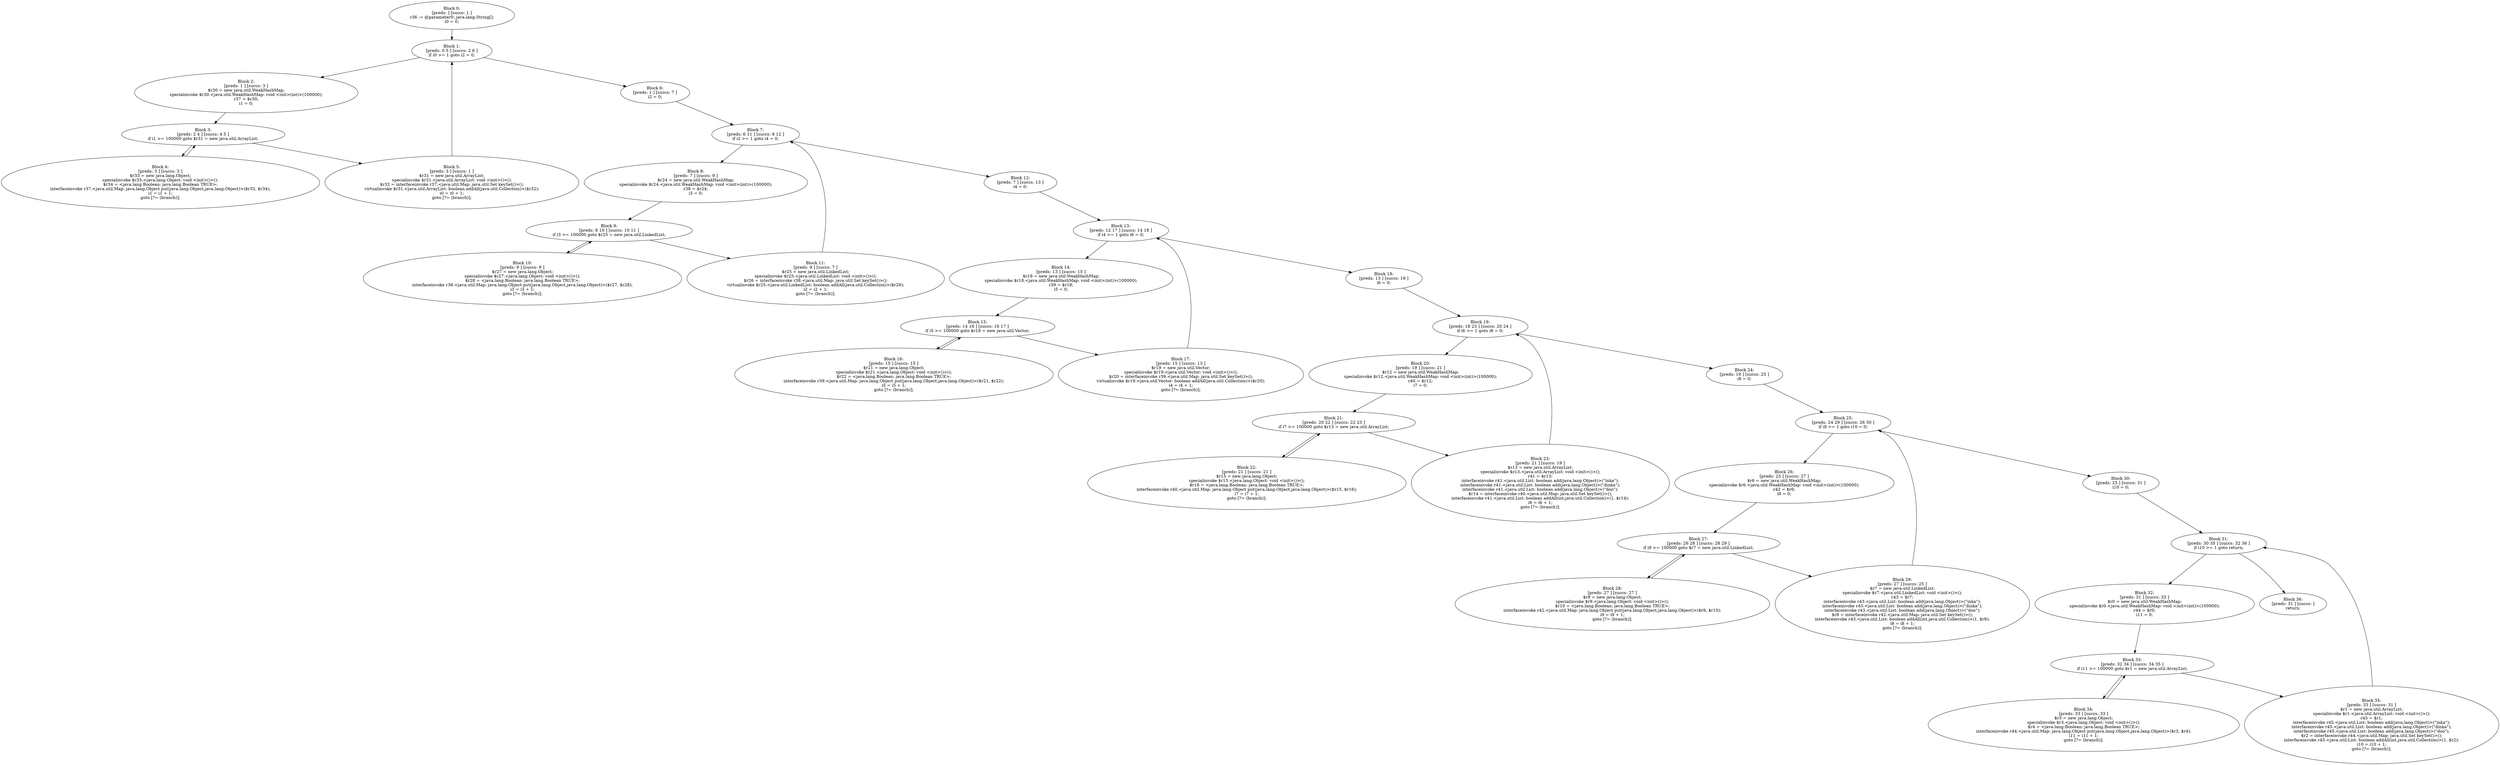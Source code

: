 digraph "unitGraph" {
    "Block 0:
[preds: ] [succs: 1 ]
r36 := @parameter0: java.lang.String[];
i0 = 0;
"
    "Block 1:
[preds: 0 5 ] [succs: 2 6 ]
if i0 >= 1 goto i2 = 0;
"
    "Block 2:
[preds: 1 ] [succs: 3 ]
$r30 = new java.util.WeakHashMap;
specialinvoke $r30.<java.util.WeakHashMap: void <init>(int)>(100000);
r37 = $r30;
i1 = 0;
"
    "Block 3:
[preds: 2 4 ] [succs: 4 5 ]
if i1 >= 100000 goto $r31 = new java.util.ArrayList;
"
    "Block 4:
[preds: 3 ] [succs: 3 ]
$r33 = new java.lang.Object;
specialinvoke $r33.<java.lang.Object: void <init>()>();
$r34 = <java.lang.Boolean: java.lang.Boolean TRUE>;
interfaceinvoke r37.<java.util.Map: java.lang.Object put(java.lang.Object,java.lang.Object)>($r33, $r34);
i1 = i1 + 1;
goto [?= (branch)];
"
    "Block 5:
[preds: 3 ] [succs: 1 ]
$r31 = new java.util.ArrayList;
specialinvoke $r31.<java.util.ArrayList: void <init>()>();
$r32 = interfaceinvoke r37.<java.util.Map: java.util.Set keySet()>();
virtualinvoke $r31.<java.util.ArrayList: boolean addAll(java.util.Collection)>($r32);
i0 = i0 + 1;
goto [?= (branch)];
"
    "Block 6:
[preds: 1 ] [succs: 7 ]
i2 = 0;
"
    "Block 7:
[preds: 6 11 ] [succs: 8 12 ]
if i2 >= 1 goto i4 = 0;
"
    "Block 8:
[preds: 7 ] [succs: 9 ]
$r24 = new java.util.WeakHashMap;
specialinvoke $r24.<java.util.WeakHashMap: void <init>(int)>(100000);
r38 = $r24;
i3 = 0;
"
    "Block 9:
[preds: 8 10 ] [succs: 10 11 ]
if i3 >= 100000 goto $r25 = new java.util.LinkedList;
"
    "Block 10:
[preds: 9 ] [succs: 9 ]
$r27 = new java.lang.Object;
specialinvoke $r27.<java.lang.Object: void <init>()>();
$r28 = <java.lang.Boolean: java.lang.Boolean TRUE>;
interfaceinvoke r38.<java.util.Map: java.lang.Object put(java.lang.Object,java.lang.Object)>($r27, $r28);
i3 = i3 + 1;
goto [?= (branch)];
"
    "Block 11:
[preds: 9 ] [succs: 7 ]
$r25 = new java.util.LinkedList;
specialinvoke $r25.<java.util.LinkedList: void <init>()>();
$r26 = interfaceinvoke r38.<java.util.Map: java.util.Set keySet()>();
virtualinvoke $r25.<java.util.LinkedList: boolean addAll(java.util.Collection)>($r26);
i2 = i2 + 1;
goto [?= (branch)];
"
    "Block 12:
[preds: 7 ] [succs: 13 ]
i4 = 0;
"
    "Block 13:
[preds: 12 17 ] [succs: 14 18 ]
if i4 >= 1 goto i6 = 0;
"
    "Block 14:
[preds: 13 ] [succs: 15 ]
$r18 = new java.util.WeakHashMap;
specialinvoke $r18.<java.util.WeakHashMap: void <init>(int)>(100000);
r39 = $r18;
i5 = 0;
"
    "Block 15:
[preds: 14 16 ] [succs: 16 17 ]
if i5 >= 100000 goto $r19 = new java.util.Vector;
"
    "Block 16:
[preds: 15 ] [succs: 15 ]
$r21 = new java.lang.Object;
specialinvoke $r21.<java.lang.Object: void <init>()>();
$r22 = <java.lang.Boolean: java.lang.Boolean TRUE>;
interfaceinvoke r39.<java.util.Map: java.lang.Object put(java.lang.Object,java.lang.Object)>($r21, $r22);
i5 = i5 + 1;
goto [?= (branch)];
"
    "Block 17:
[preds: 15 ] [succs: 13 ]
$r19 = new java.util.Vector;
specialinvoke $r19.<java.util.Vector: void <init>()>();
$r20 = interfaceinvoke r39.<java.util.Map: java.util.Set keySet()>();
virtualinvoke $r19.<java.util.Vector: boolean addAll(java.util.Collection)>($r20);
i4 = i4 + 1;
goto [?= (branch)];
"
    "Block 18:
[preds: 13 ] [succs: 19 ]
i6 = 0;
"
    "Block 19:
[preds: 18 23 ] [succs: 20 24 ]
if i6 >= 1 goto i8 = 0;
"
    "Block 20:
[preds: 19 ] [succs: 21 ]
$r12 = new java.util.WeakHashMap;
specialinvoke $r12.<java.util.WeakHashMap: void <init>(int)>(100000);
r40 = $r12;
i7 = 0;
"
    "Block 21:
[preds: 20 22 ] [succs: 22 23 ]
if i7 >= 100000 goto $r13 = new java.util.ArrayList;
"
    "Block 22:
[preds: 21 ] [succs: 21 ]
$r15 = new java.lang.Object;
specialinvoke $r15.<java.lang.Object: void <init>()>();
$r16 = <java.lang.Boolean: java.lang.Boolean TRUE>;
interfaceinvoke r40.<java.util.Map: java.lang.Object put(java.lang.Object,java.lang.Object)>($r15, $r16);
i7 = i7 + 1;
goto [?= (branch)];
"
    "Block 23:
[preds: 21 ] [succs: 19 ]
$r13 = new java.util.ArrayList;
specialinvoke $r13.<java.util.ArrayList: void <init>()>();
r41 = $r13;
interfaceinvoke r41.<java.util.List: boolean add(java.lang.Object)>(\"inka\");
interfaceinvoke r41.<java.util.List: boolean add(java.lang.Object)>(\"dinka\");
interfaceinvoke r41.<java.util.List: boolean add(java.lang.Object)>(\"doo\");
$r14 = interfaceinvoke r40.<java.util.Map: java.util.Set keySet()>();
interfaceinvoke r41.<java.util.List: boolean addAll(int,java.util.Collection)>(1, $r14);
i6 = i6 + 1;
goto [?= (branch)];
"
    "Block 24:
[preds: 19 ] [succs: 25 ]
i8 = 0;
"
    "Block 25:
[preds: 24 29 ] [succs: 26 30 ]
if i8 >= 1 goto i10 = 0;
"
    "Block 26:
[preds: 25 ] [succs: 27 ]
$r6 = new java.util.WeakHashMap;
specialinvoke $r6.<java.util.WeakHashMap: void <init>(int)>(100000);
r42 = $r6;
i9 = 0;
"
    "Block 27:
[preds: 26 28 ] [succs: 28 29 ]
if i9 >= 100000 goto $r7 = new java.util.LinkedList;
"
    "Block 28:
[preds: 27 ] [succs: 27 ]
$r9 = new java.lang.Object;
specialinvoke $r9.<java.lang.Object: void <init>()>();
$r10 = <java.lang.Boolean: java.lang.Boolean TRUE>;
interfaceinvoke r42.<java.util.Map: java.lang.Object put(java.lang.Object,java.lang.Object)>($r9, $r10);
i9 = i9 + 1;
goto [?= (branch)];
"
    "Block 29:
[preds: 27 ] [succs: 25 ]
$r7 = new java.util.LinkedList;
specialinvoke $r7.<java.util.LinkedList: void <init>()>();
r43 = $r7;
interfaceinvoke r43.<java.util.List: boolean add(java.lang.Object)>(\"inka\");
interfaceinvoke r43.<java.util.List: boolean add(java.lang.Object)>(\"dinka\");
interfaceinvoke r43.<java.util.List: boolean add(java.lang.Object)>(\"doo\");
$r8 = interfaceinvoke r42.<java.util.Map: java.util.Set keySet()>();
interfaceinvoke r43.<java.util.List: boolean addAll(int,java.util.Collection)>(1, $r8);
i8 = i8 + 1;
goto [?= (branch)];
"
    "Block 30:
[preds: 25 ] [succs: 31 ]
i10 = 0;
"
    "Block 31:
[preds: 30 35 ] [succs: 32 36 ]
if i10 >= 1 goto return;
"
    "Block 32:
[preds: 31 ] [succs: 33 ]
$r0 = new java.util.WeakHashMap;
specialinvoke $r0.<java.util.WeakHashMap: void <init>(int)>(100000);
r44 = $r0;
i11 = 0;
"
    "Block 33:
[preds: 32 34 ] [succs: 34 35 ]
if i11 >= 100000 goto $r1 = new java.util.ArrayList;
"
    "Block 34:
[preds: 33 ] [succs: 33 ]
$r3 = new java.lang.Object;
specialinvoke $r3.<java.lang.Object: void <init>()>();
$r4 = <java.lang.Boolean: java.lang.Boolean TRUE>;
interfaceinvoke r44.<java.util.Map: java.lang.Object put(java.lang.Object,java.lang.Object)>($r3, $r4);
i11 = i11 + 1;
goto [?= (branch)];
"
    "Block 35:
[preds: 33 ] [succs: 31 ]
$r1 = new java.util.ArrayList;
specialinvoke $r1.<java.util.ArrayList: void <init>()>();
r45 = $r1;
interfaceinvoke r45.<java.util.List: boolean add(java.lang.Object)>(\"inka\");
interfaceinvoke r45.<java.util.List: boolean add(java.lang.Object)>(\"dinka\");
interfaceinvoke r45.<java.util.List: boolean add(java.lang.Object)>(\"doo\");
$r2 = interfaceinvoke r44.<java.util.Map: java.util.Set keySet()>();
interfaceinvoke r45.<java.util.List: boolean addAll(int,java.util.Collection)>(1, $r2);
i10 = i10 + 1;
goto [?= (branch)];
"
    "Block 36:
[preds: 31 ] [succs: ]
return;
"
    "Block 0:
[preds: ] [succs: 1 ]
r36 := @parameter0: java.lang.String[];
i0 = 0;
"->"Block 1:
[preds: 0 5 ] [succs: 2 6 ]
if i0 >= 1 goto i2 = 0;
";
    "Block 1:
[preds: 0 5 ] [succs: 2 6 ]
if i0 >= 1 goto i2 = 0;
"->"Block 2:
[preds: 1 ] [succs: 3 ]
$r30 = new java.util.WeakHashMap;
specialinvoke $r30.<java.util.WeakHashMap: void <init>(int)>(100000);
r37 = $r30;
i1 = 0;
";
    "Block 1:
[preds: 0 5 ] [succs: 2 6 ]
if i0 >= 1 goto i2 = 0;
"->"Block 6:
[preds: 1 ] [succs: 7 ]
i2 = 0;
";
    "Block 2:
[preds: 1 ] [succs: 3 ]
$r30 = new java.util.WeakHashMap;
specialinvoke $r30.<java.util.WeakHashMap: void <init>(int)>(100000);
r37 = $r30;
i1 = 0;
"->"Block 3:
[preds: 2 4 ] [succs: 4 5 ]
if i1 >= 100000 goto $r31 = new java.util.ArrayList;
";
    "Block 3:
[preds: 2 4 ] [succs: 4 5 ]
if i1 >= 100000 goto $r31 = new java.util.ArrayList;
"->"Block 4:
[preds: 3 ] [succs: 3 ]
$r33 = new java.lang.Object;
specialinvoke $r33.<java.lang.Object: void <init>()>();
$r34 = <java.lang.Boolean: java.lang.Boolean TRUE>;
interfaceinvoke r37.<java.util.Map: java.lang.Object put(java.lang.Object,java.lang.Object)>($r33, $r34);
i1 = i1 + 1;
goto [?= (branch)];
";
    "Block 3:
[preds: 2 4 ] [succs: 4 5 ]
if i1 >= 100000 goto $r31 = new java.util.ArrayList;
"->"Block 5:
[preds: 3 ] [succs: 1 ]
$r31 = new java.util.ArrayList;
specialinvoke $r31.<java.util.ArrayList: void <init>()>();
$r32 = interfaceinvoke r37.<java.util.Map: java.util.Set keySet()>();
virtualinvoke $r31.<java.util.ArrayList: boolean addAll(java.util.Collection)>($r32);
i0 = i0 + 1;
goto [?= (branch)];
";
    "Block 4:
[preds: 3 ] [succs: 3 ]
$r33 = new java.lang.Object;
specialinvoke $r33.<java.lang.Object: void <init>()>();
$r34 = <java.lang.Boolean: java.lang.Boolean TRUE>;
interfaceinvoke r37.<java.util.Map: java.lang.Object put(java.lang.Object,java.lang.Object)>($r33, $r34);
i1 = i1 + 1;
goto [?= (branch)];
"->"Block 3:
[preds: 2 4 ] [succs: 4 5 ]
if i1 >= 100000 goto $r31 = new java.util.ArrayList;
";
    "Block 5:
[preds: 3 ] [succs: 1 ]
$r31 = new java.util.ArrayList;
specialinvoke $r31.<java.util.ArrayList: void <init>()>();
$r32 = interfaceinvoke r37.<java.util.Map: java.util.Set keySet()>();
virtualinvoke $r31.<java.util.ArrayList: boolean addAll(java.util.Collection)>($r32);
i0 = i0 + 1;
goto [?= (branch)];
"->"Block 1:
[preds: 0 5 ] [succs: 2 6 ]
if i0 >= 1 goto i2 = 0;
";
    "Block 6:
[preds: 1 ] [succs: 7 ]
i2 = 0;
"->"Block 7:
[preds: 6 11 ] [succs: 8 12 ]
if i2 >= 1 goto i4 = 0;
";
    "Block 7:
[preds: 6 11 ] [succs: 8 12 ]
if i2 >= 1 goto i4 = 0;
"->"Block 8:
[preds: 7 ] [succs: 9 ]
$r24 = new java.util.WeakHashMap;
specialinvoke $r24.<java.util.WeakHashMap: void <init>(int)>(100000);
r38 = $r24;
i3 = 0;
";
    "Block 7:
[preds: 6 11 ] [succs: 8 12 ]
if i2 >= 1 goto i4 = 0;
"->"Block 12:
[preds: 7 ] [succs: 13 ]
i4 = 0;
";
    "Block 8:
[preds: 7 ] [succs: 9 ]
$r24 = new java.util.WeakHashMap;
specialinvoke $r24.<java.util.WeakHashMap: void <init>(int)>(100000);
r38 = $r24;
i3 = 0;
"->"Block 9:
[preds: 8 10 ] [succs: 10 11 ]
if i3 >= 100000 goto $r25 = new java.util.LinkedList;
";
    "Block 9:
[preds: 8 10 ] [succs: 10 11 ]
if i3 >= 100000 goto $r25 = new java.util.LinkedList;
"->"Block 10:
[preds: 9 ] [succs: 9 ]
$r27 = new java.lang.Object;
specialinvoke $r27.<java.lang.Object: void <init>()>();
$r28 = <java.lang.Boolean: java.lang.Boolean TRUE>;
interfaceinvoke r38.<java.util.Map: java.lang.Object put(java.lang.Object,java.lang.Object)>($r27, $r28);
i3 = i3 + 1;
goto [?= (branch)];
";
    "Block 9:
[preds: 8 10 ] [succs: 10 11 ]
if i3 >= 100000 goto $r25 = new java.util.LinkedList;
"->"Block 11:
[preds: 9 ] [succs: 7 ]
$r25 = new java.util.LinkedList;
specialinvoke $r25.<java.util.LinkedList: void <init>()>();
$r26 = interfaceinvoke r38.<java.util.Map: java.util.Set keySet()>();
virtualinvoke $r25.<java.util.LinkedList: boolean addAll(java.util.Collection)>($r26);
i2 = i2 + 1;
goto [?= (branch)];
";
    "Block 10:
[preds: 9 ] [succs: 9 ]
$r27 = new java.lang.Object;
specialinvoke $r27.<java.lang.Object: void <init>()>();
$r28 = <java.lang.Boolean: java.lang.Boolean TRUE>;
interfaceinvoke r38.<java.util.Map: java.lang.Object put(java.lang.Object,java.lang.Object)>($r27, $r28);
i3 = i3 + 1;
goto [?= (branch)];
"->"Block 9:
[preds: 8 10 ] [succs: 10 11 ]
if i3 >= 100000 goto $r25 = new java.util.LinkedList;
";
    "Block 11:
[preds: 9 ] [succs: 7 ]
$r25 = new java.util.LinkedList;
specialinvoke $r25.<java.util.LinkedList: void <init>()>();
$r26 = interfaceinvoke r38.<java.util.Map: java.util.Set keySet()>();
virtualinvoke $r25.<java.util.LinkedList: boolean addAll(java.util.Collection)>($r26);
i2 = i2 + 1;
goto [?= (branch)];
"->"Block 7:
[preds: 6 11 ] [succs: 8 12 ]
if i2 >= 1 goto i4 = 0;
";
    "Block 12:
[preds: 7 ] [succs: 13 ]
i4 = 0;
"->"Block 13:
[preds: 12 17 ] [succs: 14 18 ]
if i4 >= 1 goto i6 = 0;
";
    "Block 13:
[preds: 12 17 ] [succs: 14 18 ]
if i4 >= 1 goto i6 = 0;
"->"Block 14:
[preds: 13 ] [succs: 15 ]
$r18 = new java.util.WeakHashMap;
specialinvoke $r18.<java.util.WeakHashMap: void <init>(int)>(100000);
r39 = $r18;
i5 = 0;
";
    "Block 13:
[preds: 12 17 ] [succs: 14 18 ]
if i4 >= 1 goto i6 = 0;
"->"Block 18:
[preds: 13 ] [succs: 19 ]
i6 = 0;
";
    "Block 14:
[preds: 13 ] [succs: 15 ]
$r18 = new java.util.WeakHashMap;
specialinvoke $r18.<java.util.WeakHashMap: void <init>(int)>(100000);
r39 = $r18;
i5 = 0;
"->"Block 15:
[preds: 14 16 ] [succs: 16 17 ]
if i5 >= 100000 goto $r19 = new java.util.Vector;
";
    "Block 15:
[preds: 14 16 ] [succs: 16 17 ]
if i5 >= 100000 goto $r19 = new java.util.Vector;
"->"Block 16:
[preds: 15 ] [succs: 15 ]
$r21 = new java.lang.Object;
specialinvoke $r21.<java.lang.Object: void <init>()>();
$r22 = <java.lang.Boolean: java.lang.Boolean TRUE>;
interfaceinvoke r39.<java.util.Map: java.lang.Object put(java.lang.Object,java.lang.Object)>($r21, $r22);
i5 = i5 + 1;
goto [?= (branch)];
";
    "Block 15:
[preds: 14 16 ] [succs: 16 17 ]
if i5 >= 100000 goto $r19 = new java.util.Vector;
"->"Block 17:
[preds: 15 ] [succs: 13 ]
$r19 = new java.util.Vector;
specialinvoke $r19.<java.util.Vector: void <init>()>();
$r20 = interfaceinvoke r39.<java.util.Map: java.util.Set keySet()>();
virtualinvoke $r19.<java.util.Vector: boolean addAll(java.util.Collection)>($r20);
i4 = i4 + 1;
goto [?= (branch)];
";
    "Block 16:
[preds: 15 ] [succs: 15 ]
$r21 = new java.lang.Object;
specialinvoke $r21.<java.lang.Object: void <init>()>();
$r22 = <java.lang.Boolean: java.lang.Boolean TRUE>;
interfaceinvoke r39.<java.util.Map: java.lang.Object put(java.lang.Object,java.lang.Object)>($r21, $r22);
i5 = i5 + 1;
goto [?= (branch)];
"->"Block 15:
[preds: 14 16 ] [succs: 16 17 ]
if i5 >= 100000 goto $r19 = new java.util.Vector;
";
    "Block 17:
[preds: 15 ] [succs: 13 ]
$r19 = new java.util.Vector;
specialinvoke $r19.<java.util.Vector: void <init>()>();
$r20 = interfaceinvoke r39.<java.util.Map: java.util.Set keySet()>();
virtualinvoke $r19.<java.util.Vector: boolean addAll(java.util.Collection)>($r20);
i4 = i4 + 1;
goto [?= (branch)];
"->"Block 13:
[preds: 12 17 ] [succs: 14 18 ]
if i4 >= 1 goto i6 = 0;
";
    "Block 18:
[preds: 13 ] [succs: 19 ]
i6 = 0;
"->"Block 19:
[preds: 18 23 ] [succs: 20 24 ]
if i6 >= 1 goto i8 = 0;
";
    "Block 19:
[preds: 18 23 ] [succs: 20 24 ]
if i6 >= 1 goto i8 = 0;
"->"Block 20:
[preds: 19 ] [succs: 21 ]
$r12 = new java.util.WeakHashMap;
specialinvoke $r12.<java.util.WeakHashMap: void <init>(int)>(100000);
r40 = $r12;
i7 = 0;
";
    "Block 19:
[preds: 18 23 ] [succs: 20 24 ]
if i6 >= 1 goto i8 = 0;
"->"Block 24:
[preds: 19 ] [succs: 25 ]
i8 = 0;
";
    "Block 20:
[preds: 19 ] [succs: 21 ]
$r12 = new java.util.WeakHashMap;
specialinvoke $r12.<java.util.WeakHashMap: void <init>(int)>(100000);
r40 = $r12;
i7 = 0;
"->"Block 21:
[preds: 20 22 ] [succs: 22 23 ]
if i7 >= 100000 goto $r13 = new java.util.ArrayList;
";
    "Block 21:
[preds: 20 22 ] [succs: 22 23 ]
if i7 >= 100000 goto $r13 = new java.util.ArrayList;
"->"Block 22:
[preds: 21 ] [succs: 21 ]
$r15 = new java.lang.Object;
specialinvoke $r15.<java.lang.Object: void <init>()>();
$r16 = <java.lang.Boolean: java.lang.Boolean TRUE>;
interfaceinvoke r40.<java.util.Map: java.lang.Object put(java.lang.Object,java.lang.Object)>($r15, $r16);
i7 = i7 + 1;
goto [?= (branch)];
";
    "Block 21:
[preds: 20 22 ] [succs: 22 23 ]
if i7 >= 100000 goto $r13 = new java.util.ArrayList;
"->"Block 23:
[preds: 21 ] [succs: 19 ]
$r13 = new java.util.ArrayList;
specialinvoke $r13.<java.util.ArrayList: void <init>()>();
r41 = $r13;
interfaceinvoke r41.<java.util.List: boolean add(java.lang.Object)>(\"inka\");
interfaceinvoke r41.<java.util.List: boolean add(java.lang.Object)>(\"dinka\");
interfaceinvoke r41.<java.util.List: boolean add(java.lang.Object)>(\"doo\");
$r14 = interfaceinvoke r40.<java.util.Map: java.util.Set keySet()>();
interfaceinvoke r41.<java.util.List: boolean addAll(int,java.util.Collection)>(1, $r14);
i6 = i6 + 1;
goto [?= (branch)];
";
    "Block 22:
[preds: 21 ] [succs: 21 ]
$r15 = new java.lang.Object;
specialinvoke $r15.<java.lang.Object: void <init>()>();
$r16 = <java.lang.Boolean: java.lang.Boolean TRUE>;
interfaceinvoke r40.<java.util.Map: java.lang.Object put(java.lang.Object,java.lang.Object)>($r15, $r16);
i7 = i7 + 1;
goto [?= (branch)];
"->"Block 21:
[preds: 20 22 ] [succs: 22 23 ]
if i7 >= 100000 goto $r13 = new java.util.ArrayList;
";
    "Block 23:
[preds: 21 ] [succs: 19 ]
$r13 = new java.util.ArrayList;
specialinvoke $r13.<java.util.ArrayList: void <init>()>();
r41 = $r13;
interfaceinvoke r41.<java.util.List: boolean add(java.lang.Object)>(\"inka\");
interfaceinvoke r41.<java.util.List: boolean add(java.lang.Object)>(\"dinka\");
interfaceinvoke r41.<java.util.List: boolean add(java.lang.Object)>(\"doo\");
$r14 = interfaceinvoke r40.<java.util.Map: java.util.Set keySet()>();
interfaceinvoke r41.<java.util.List: boolean addAll(int,java.util.Collection)>(1, $r14);
i6 = i6 + 1;
goto [?= (branch)];
"->"Block 19:
[preds: 18 23 ] [succs: 20 24 ]
if i6 >= 1 goto i8 = 0;
";
    "Block 24:
[preds: 19 ] [succs: 25 ]
i8 = 0;
"->"Block 25:
[preds: 24 29 ] [succs: 26 30 ]
if i8 >= 1 goto i10 = 0;
";
    "Block 25:
[preds: 24 29 ] [succs: 26 30 ]
if i8 >= 1 goto i10 = 0;
"->"Block 26:
[preds: 25 ] [succs: 27 ]
$r6 = new java.util.WeakHashMap;
specialinvoke $r6.<java.util.WeakHashMap: void <init>(int)>(100000);
r42 = $r6;
i9 = 0;
";
    "Block 25:
[preds: 24 29 ] [succs: 26 30 ]
if i8 >= 1 goto i10 = 0;
"->"Block 30:
[preds: 25 ] [succs: 31 ]
i10 = 0;
";
    "Block 26:
[preds: 25 ] [succs: 27 ]
$r6 = new java.util.WeakHashMap;
specialinvoke $r6.<java.util.WeakHashMap: void <init>(int)>(100000);
r42 = $r6;
i9 = 0;
"->"Block 27:
[preds: 26 28 ] [succs: 28 29 ]
if i9 >= 100000 goto $r7 = new java.util.LinkedList;
";
    "Block 27:
[preds: 26 28 ] [succs: 28 29 ]
if i9 >= 100000 goto $r7 = new java.util.LinkedList;
"->"Block 28:
[preds: 27 ] [succs: 27 ]
$r9 = new java.lang.Object;
specialinvoke $r9.<java.lang.Object: void <init>()>();
$r10 = <java.lang.Boolean: java.lang.Boolean TRUE>;
interfaceinvoke r42.<java.util.Map: java.lang.Object put(java.lang.Object,java.lang.Object)>($r9, $r10);
i9 = i9 + 1;
goto [?= (branch)];
";
    "Block 27:
[preds: 26 28 ] [succs: 28 29 ]
if i9 >= 100000 goto $r7 = new java.util.LinkedList;
"->"Block 29:
[preds: 27 ] [succs: 25 ]
$r7 = new java.util.LinkedList;
specialinvoke $r7.<java.util.LinkedList: void <init>()>();
r43 = $r7;
interfaceinvoke r43.<java.util.List: boolean add(java.lang.Object)>(\"inka\");
interfaceinvoke r43.<java.util.List: boolean add(java.lang.Object)>(\"dinka\");
interfaceinvoke r43.<java.util.List: boolean add(java.lang.Object)>(\"doo\");
$r8 = interfaceinvoke r42.<java.util.Map: java.util.Set keySet()>();
interfaceinvoke r43.<java.util.List: boolean addAll(int,java.util.Collection)>(1, $r8);
i8 = i8 + 1;
goto [?= (branch)];
";
    "Block 28:
[preds: 27 ] [succs: 27 ]
$r9 = new java.lang.Object;
specialinvoke $r9.<java.lang.Object: void <init>()>();
$r10 = <java.lang.Boolean: java.lang.Boolean TRUE>;
interfaceinvoke r42.<java.util.Map: java.lang.Object put(java.lang.Object,java.lang.Object)>($r9, $r10);
i9 = i9 + 1;
goto [?= (branch)];
"->"Block 27:
[preds: 26 28 ] [succs: 28 29 ]
if i9 >= 100000 goto $r7 = new java.util.LinkedList;
";
    "Block 29:
[preds: 27 ] [succs: 25 ]
$r7 = new java.util.LinkedList;
specialinvoke $r7.<java.util.LinkedList: void <init>()>();
r43 = $r7;
interfaceinvoke r43.<java.util.List: boolean add(java.lang.Object)>(\"inka\");
interfaceinvoke r43.<java.util.List: boolean add(java.lang.Object)>(\"dinka\");
interfaceinvoke r43.<java.util.List: boolean add(java.lang.Object)>(\"doo\");
$r8 = interfaceinvoke r42.<java.util.Map: java.util.Set keySet()>();
interfaceinvoke r43.<java.util.List: boolean addAll(int,java.util.Collection)>(1, $r8);
i8 = i8 + 1;
goto [?= (branch)];
"->"Block 25:
[preds: 24 29 ] [succs: 26 30 ]
if i8 >= 1 goto i10 = 0;
";
    "Block 30:
[preds: 25 ] [succs: 31 ]
i10 = 0;
"->"Block 31:
[preds: 30 35 ] [succs: 32 36 ]
if i10 >= 1 goto return;
";
    "Block 31:
[preds: 30 35 ] [succs: 32 36 ]
if i10 >= 1 goto return;
"->"Block 32:
[preds: 31 ] [succs: 33 ]
$r0 = new java.util.WeakHashMap;
specialinvoke $r0.<java.util.WeakHashMap: void <init>(int)>(100000);
r44 = $r0;
i11 = 0;
";
    "Block 31:
[preds: 30 35 ] [succs: 32 36 ]
if i10 >= 1 goto return;
"->"Block 36:
[preds: 31 ] [succs: ]
return;
";
    "Block 32:
[preds: 31 ] [succs: 33 ]
$r0 = new java.util.WeakHashMap;
specialinvoke $r0.<java.util.WeakHashMap: void <init>(int)>(100000);
r44 = $r0;
i11 = 0;
"->"Block 33:
[preds: 32 34 ] [succs: 34 35 ]
if i11 >= 100000 goto $r1 = new java.util.ArrayList;
";
    "Block 33:
[preds: 32 34 ] [succs: 34 35 ]
if i11 >= 100000 goto $r1 = new java.util.ArrayList;
"->"Block 34:
[preds: 33 ] [succs: 33 ]
$r3 = new java.lang.Object;
specialinvoke $r3.<java.lang.Object: void <init>()>();
$r4 = <java.lang.Boolean: java.lang.Boolean TRUE>;
interfaceinvoke r44.<java.util.Map: java.lang.Object put(java.lang.Object,java.lang.Object)>($r3, $r4);
i11 = i11 + 1;
goto [?= (branch)];
";
    "Block 33:
[preds: 32 34 ] [succs: 34 35 ]
if i11 >= 100000 goto $r1 = new java.util.ArrayList;
"->"Block 35:
[preds: 33 ] [succs: 31 ]
$r1 = new java.util.ArrayList;
specialinvoke $r1.<java.util.ArrayList: void <init>()>();
r45 = $r1;
interfaceinvoke r45.<java.util.List: boolean add(java.lang.Object)>(\"inka\");
interfaceinvoke r45.<java.util.List: boolean add(java.lang.Object)>(\"dinka\");
interfaceinvoke r45.<java.util.List: boolean add(java.lang.Object)>(\"doo\");
$r2 = interfaceinvoke r44.<java.util.Map: java.util.Set keySet()>();
interfaceinvoke r45.<java.util.List: boolean addAll(int,java.util.Collection)>(1, $r2);
i10 = i10 + 1;
goto [?= (branch)];
";
    "Block 34:
[preds: 33 ] [succs: 33 ]
$r3 = new java.lang.Object;
specialinvoke $r3.<java.lang.Object: void <init>()>();
$r4 = <java.lang.Boolean: java.lang.Boolean TRUE>;
interfaceinvoke r44.<java.util.Map: java.lang.Object put(java.lang.Object,java.lang.Object)>($r3, $r4);
i11 = i11 + 1;
goto [?= (branch)];
"->"Block 33:
[preds: 32 34 ] [succs: 34 35 ]
if i11 >= 100000 goto $r1 = new java.util.ArrayList;
";
    "Block 35:
[preds: 33 ] [succs: 31 ]
$r1 = new java.util.ArrayList;
specialinvoke $r1.<java.util.ArrayList: void <init>()>();
r45 = $r1;
interfaceinvoke r45.<java.util.List: boolean add(java.lang.Object)>(\"inka\");
interfaceinvoke r45.<java.util.List: boolean add(java.lang.Object)>(\"dinka\");
interfaceinvoke r45.<java.util.List: boolean add(java.lang.Object)>(\"doo\");
$r2 = interfaceinvoke r44.<java.util.Map: java.util.Set keySet()>();
interfaceinvoke r45.<java.util.List: boolean addAll(int,java.util.Collection)>(1, $r2);
i10 = i10 + 1;
goto [?= (branch)];
"->"Block 31:
[preds: 30 35 ] [succs: 32 36 ]
if i10 >= 1 goto return;
";
}
